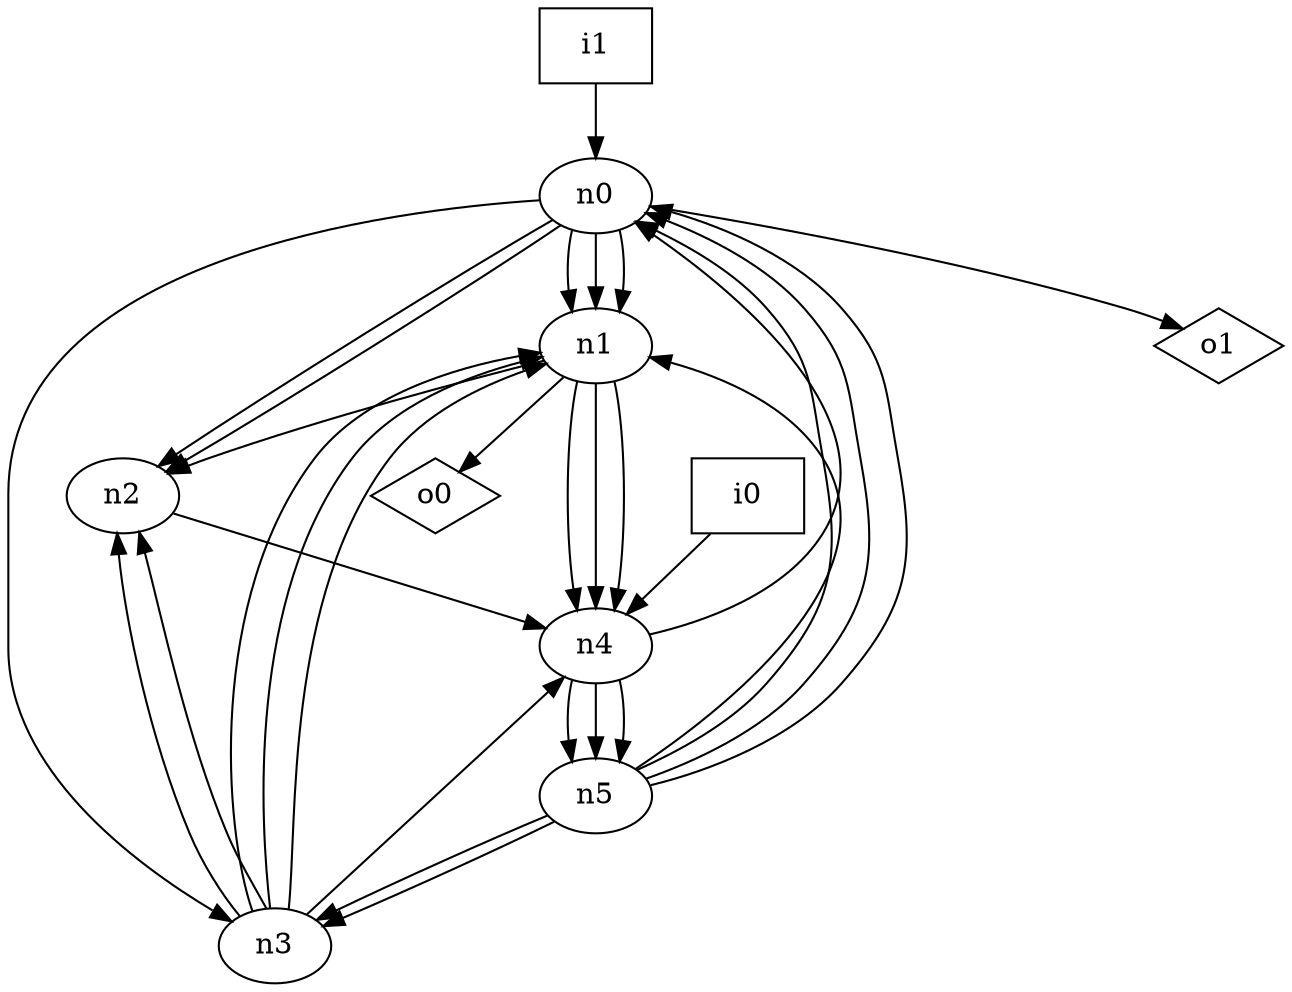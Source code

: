 digraph G {
n0 [label="n0"];
n1 [label="n1"];
n2 [label="n2"];
n3 [label="n3"];
n4 [label="n4"];
n5 [label="n5"];
n6 [label="i0",shape="box"];
n7 [label="i1",shape="box"];
n8 [label="o0",shape="diamond"];
n9 [label="o1",shape="diamond"];
n0 -> n1
n0 -> n1
n0 -> n1
n0 -> n2
n0 -> n2
n0 -> n3
n0 -> n9
n1 -> n2
n1 -> n4
n1 -> n4
n1 -> n4
n1 -> n8
n2 -> n4
n3 -> n1
n3 -> n1
n3 -> n1
n3 -> n2
n3 -> n2
n3 -> n4
n4 -> n0
n4 -> n5
n4 -> n5
n4 -> n5
n5 -> n0
n5 -> n0
n5 -> n0
n5 -> n1
n5 -> n3
n5 -> n3
n6 -> n4
n7 -> n0
}